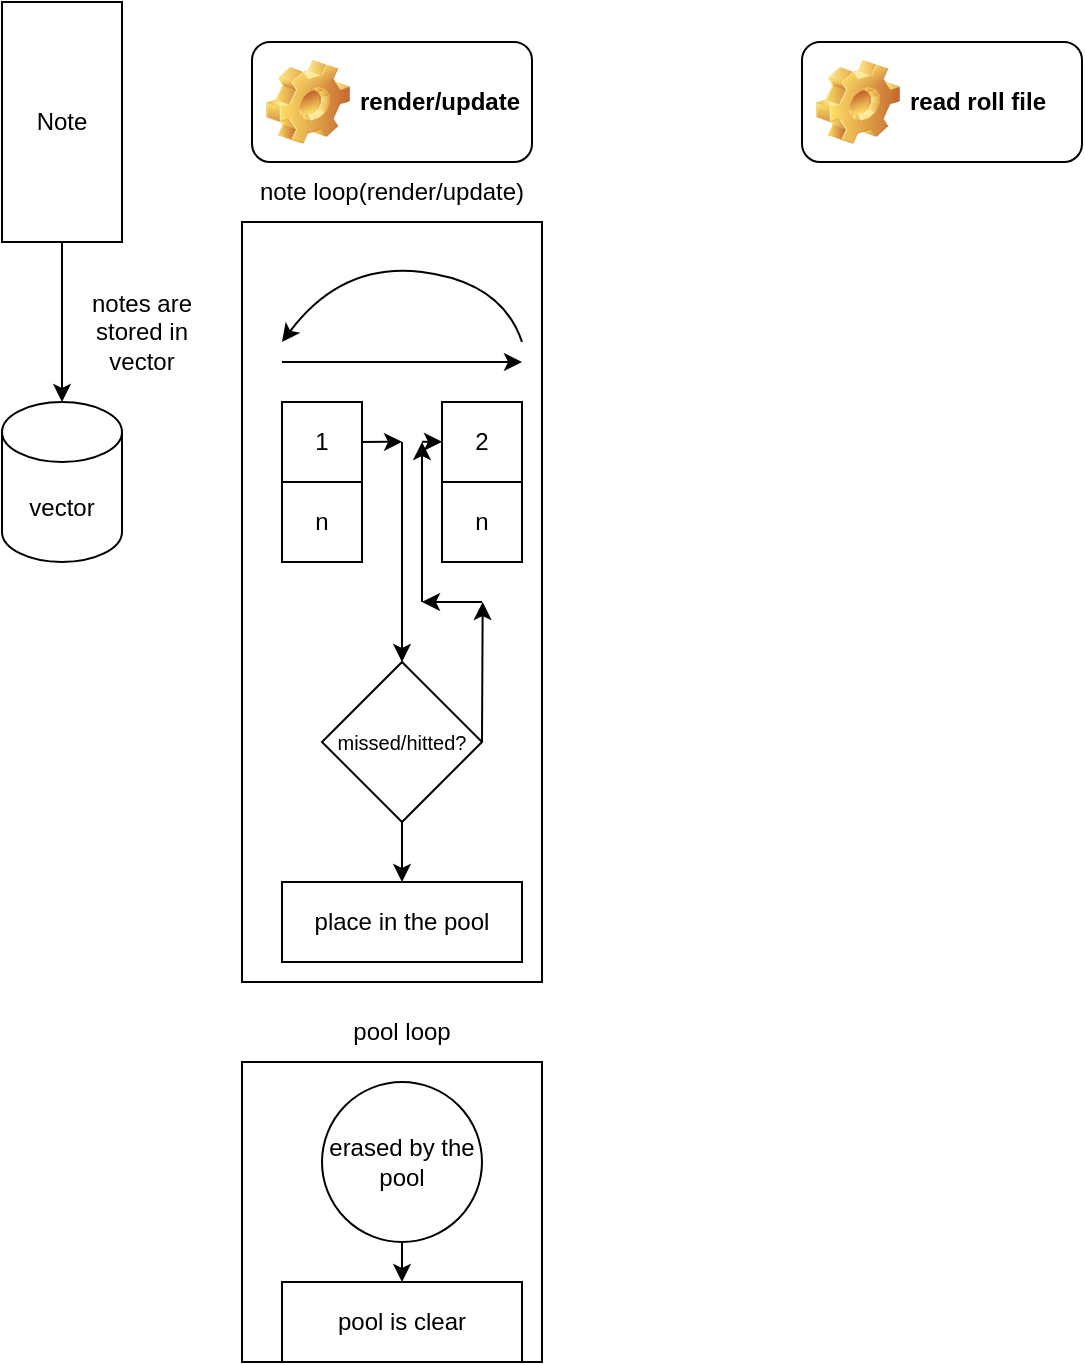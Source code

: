 <mxfile>
    <diagram id="Fhd2kZDsbTJLgy30ommV" name="Page-1">
        <mxGraphModel dx="668" dy="423" grid="1" gridSize="10" guides="1" tooltips="1" connect="1" arrows="1" fold="1" page="1" pageScale="1" pageWidth="850" pageHeight="1100" math="0" shadow="0">
            <root>
                <mxCell id="0"/>
                <mxCell id="1" parent="0"/>
                <mxCell id="55" value="" style="rounded=0;whiteSpace=wrap;html=1;" vertex="1" parent="1">
                    <mxGeometry x="120" y="530" width="150" height="150" as="geometry"/>
                </mxCell>
                <mxCell id="54" value="" style="rounded=0;whiteSpace=wrap;html=1;" vertex="1" parent="1">
                    <mxGeometry x="120" y="110" width="150" height="380" as="geometry"/>
                </mxCell>
                <mxCell id="5" style="edgeStyle=none;html=1;exitX=0.5;exitY=1;exitDx=0;exitDy=0;entryX=0.5;entryY=0;entryDx=0;entryDy=0;entryPerimeter=0;" parent="1" source="3" target="4" edge="1">
                    <mxGeometry relative="1" as="geometry"/>
                </mxCell>
                <mxCell id="3" value="Note" style="rounded=0;whiteSpace=wrap;html=1;" parent="1" vertex="1">
                    <mxGeometry width="60" height="120" as="geometry"/>
                </mxCell>
                <mxCell id="4" value="vector" style="shape=cylinder3;whiteSpace=wrap;html=1;boundedLbl=1;backgroundOutline=1;size=15;" parent="1" vertex="1">
                    <mxGeometry y="200" width="60" height="80" as="geometry"/>
                </mxCell>
                <mxCell id="26" value="" style="endArrow=classic;html=1;" parent="1" edge="1">
                    <mxGeometry width="50" height="50" relative="1" as="geometry">
                        <mxPoint x="140" y="180" as="sourcePoint"/>
                        <mxPoint x="260" y="180" as="targetPoint"/>
                    </mxGeometry>
                </mxCell>
                <mxCell id="28" value="notes are stored in vector" style="text;html=1;strokeColor=none;fillColor=none;align=center;verticalAlign=middle;whiteSpace=wrap;rounded=0;" vertex="1" parent="1">
                    <mxGeometry x="40" y="150" width="60" height="30" as="geometry"/>
                </mxCell>
                <mxCell id="42" style="edgeStyle=none;html=1;exitX=0.5;exitY=1;exitDx=0;exitDy=0;entryX=0.5;entryY=0;entryDx=0;entryDy=0;" edge="1" parent="1" source="30" target="41">
                    <mxGeometry relative="1" as="geometry"/>
                </mxCell>
                <mxCell id="47" style="edgeStyle=none;html=1;exitX=1;exitY=0.5;exitDx=0;exitDy=0;" edge="1" parent="1" source="30">
                    <mxGeometry relative="1" as="geometry">
                        <mxPoint x="240.333" y="300" as="targetPoint"/>
                    </mxGeometry>
                </mxCell>
                <mxCell id="30" value="&lt;font style=&quot;font-size: 10px&quot;&gt;missed/hitted?&lt;/font&gt;" style="rhombus;whiteSpace=wrap;html=1;" vertex="1" parent="1">
                    <mxGeometry x="160" y="330" width="80" height="80" as="geometry"/>
                </mxCell>
                <mxCell id="46" style="edgeStyle=none;html=1;exitX=1;exitY=0.5;exitDx=0;exitDy=0;" edge="1" parent="1" source="31">
                    <mxGeometry relative="1" as="geometry">
                        <mxPoint x="200" y="219.905" as="targetPoint"/>
                    </mxGeometry>
                </mxCell>
                <mxCell id="31" value="1" style="whiteSpace=wrap;html=1;aspect=fixed;" vertex="1" parent="1">
                    <mxGeometry x="140" y="200" width="40" height="40" as="geometry"/>
                </mxCell>
                <mxCell id="32" value="2" style="whiteSpace=wrap;html=1;aspect=fixed;" vertex="1" parent="1">
                    <mxGeometry x="220" y="200" width="40" height="40" as="geometry"/>
                </mxCell>
                <mxCell id="40" style="edgeStyle=none;html=1;entryX=0.5;entryY=0;entryDx=0;entryDy=0;" edge="1" parent="1" target="30">
                    <mxGeometry relative="1" as="geometry">
                        <mxPoint x="200" y="220" as="sourcePoint"/>
                    </mxGeometry>
                </mxCell>
                <mxCell id="35" value="n" style="whiteSpace=wrap;html=1;aspect=fixed;" vertex="1" parent="1">
                    <mxGeometry x="140" y="240" width="40" height="40" as="geometry"/>
                </mxCell>
                <mxCell id="36" value="n" style="whiteSpace=wrap;html=1;aspect=fixed;" vertex="1" parent="1">
                    <mxGeometry x="220" y="240" width="40" height="40" as="geometry"/>
                </mxCell>
                <mxCell id="38" value="" style="curved=1;endArrow=classic;html=1;" edge="1" parent="1">
                    <mxGeometry width="50" height="50" relative="1" as="geometry">
                        <mxPoint x="260" y="170" as="sourcePoint"/>
                        <mxPoint x="140" y="170" as="targetPoint"/>
                        <Array as="points">
                            <mxPoint x="250" y="140"/>
                            <mxPoint x="170" y="130"/>
                        </Array>
                    </mxGeometry>
                </mxCell>
                <mxCell id="39" value="note loop(render/update)" style="text;html=1;strokeColor=none;fillColor=none;align=center;verticalAlign=middle;whiteSpace=wrap;rounded=0;" vertex="1" parent="1">
                    <mxGeometry x="120" y="80" width="150" height="30" as="geometry"/>
                </mxCell>
                <mxCell id="41" value="place in the pool" style="rounded=0;whiteSpace=wrap;html=1;" vertex="1" parent="1">
                    <mxGeometry x="140" y="440" width="120" height="40" as="geometry"/>
                </mxCell>
                <mxCell id="52" style="edgeStyle=none;html=1;exitX=0.5;exitY=1;exitDx=0;exitDy=0;entryX=0.5;entryY=0;entryDx=0;entryDy=0;" edge="1" parent="1" source="43" target="51">
                    <mxGeometry relative="1" as="geometry"/>
                </mxCell>
                <mxCell id="43" value="erased by the pool" style="ellipse;whiteSpace=wrap;html=1;aspect=fixed;" vertex="1" parent="1">
                    <mxGeometry x="160" y="540" width="80" height="80" as="geometry"/>
                </mxCell>
                <mxCell id="48" value="" style="endArrow=classic;html=1;" edge="1" parent="1">
                    <mxGeometry width="50" height="50" relative="1" as="geometry">
                        <mxPoint x="240" y="300" as="sourcePoint"/>
                        <mxPoint x="210" y="300" as="targetPoint"/>
                    </mxGeometry>
                </mxCell>
                <mxCell id="49" value="" style="endArrow=classic;html=1;" edge="1" parent="1">
                    <mxGeometry width="50" height="50" relative="1" as="geometry">
                        <mxPoint x="210" y="300" as="sourcePoint"/>
                        <mxPoint x="210" y="220" as="targetPoint"/>
                    </mxGeometry>
                </mxCell>
                <mxCell id="50" value="" style="endArrow=classic;html=1;" edge="1" parent="1">
                    <mxGeometry width="50" height="50" relative="1" as="geometry">
                        <mxPoint x="210" y="219.9" as="sourcePoint"/>
                        <mxPoint x="220" y="219.9" as="targetPoint"/>
                    </mxGeometry>
                </mxCell>
                <mxCell id="51" value="pool is clear" style="rounded=0;whiteSpace=wrap;html=1;" vertex="1" parent="1">
                    <mxGeometry x="140" y="640" width="120" height="40" as="geometry"/>
                </mxCell>
                <mxCell id="56" value="pool loop" style="text;html=1;strokeColor=none;fillColor=none;align=center;verticalAlign=middle;whiteSpace=wrap;rounded=0;" vertex="1" parent="1">
                    <mxGeometry x="170" y="500" width="60" height="30" as="geometry"/>
                </mxCell>
                <mxCell id="59" value="&lt;font style=&quot;font-size: 12px&quot;&gt;render/update&lt;/font&gt;" style="label;whiteSpace=wrap;html=1;image=img/clipart/Gear_128x128.png;fontSize=10;" vertex="1" parent="1">
                    <mxGeometry x="125" y="20" width="140" height="60" as="geometry"/>
                </mxCell>
                <mxCell id="60" value="read roll file" style="label;whiteSpace=wrap;html=1;image=img/clipart/Gear_128x128.png;fontSize=12;" vertex="1" parent="1">
                    <mxGeometry x="400" y="20" width="140" height="60" as="geometry"/>
                </mxCell>
            </root>
        </mxGraphModel>
    </diagram>
</mxfile>
